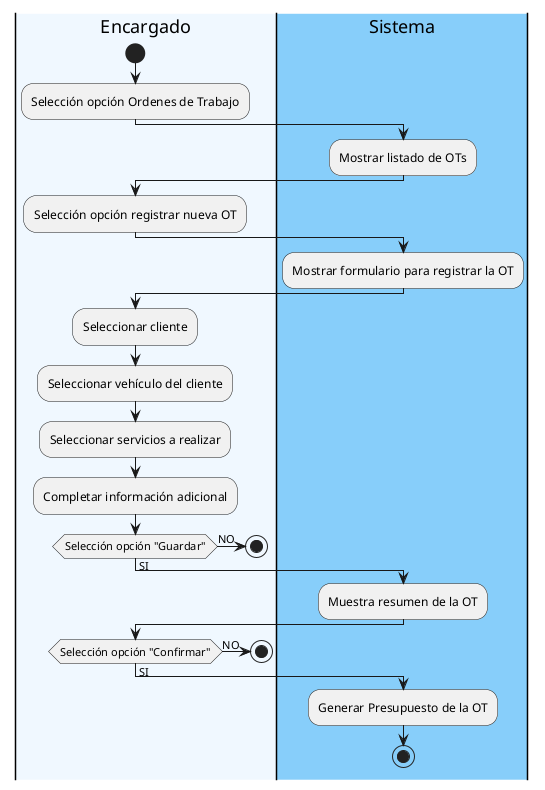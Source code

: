 @startuml Diagrama_actividades_registrar_orden

|#AliceBlue|Encargado|
start
:Selección opción Ordenes de Trabajo;

|#LightSkyBlue|Sistema|
:Mostrar listado de OTs;

|#AliceBlue|Encargado|
:Selección opción registrar nueva OT;

|#AntiqueWhite|Sistema|
:Mostrar formulario para registrar la OT;

|#AliceBlue|Encargado|
:Seleccionar cliente;

|#AliceBlue|Encargado|
:Seleccionar vehículo del cliente;

|#AliceBlue|Encargado|
:Seleccionar servicios a realizar;

|#AliceBlue|Encargado|
:Completar información adicional;

|#AliceBlue|Encargado|
if (Selección opción "Guardar") then (SI)
    |#LightSkyBlue|Sistema|
    :Muestra resumen de la OT;
    |#AliceBlue|Encargado|
else(NO)
    stop
endif

|#AliceBlue|Encargado|
if (Selección opción "Confirmar") then (SI)
    |#LightSkyBlue|Sistema|
    :Generar Presupuesto de la OT;
    stop
    |#AliceBlue|Encargado|
else(NO)
    stop
endif

@enduml